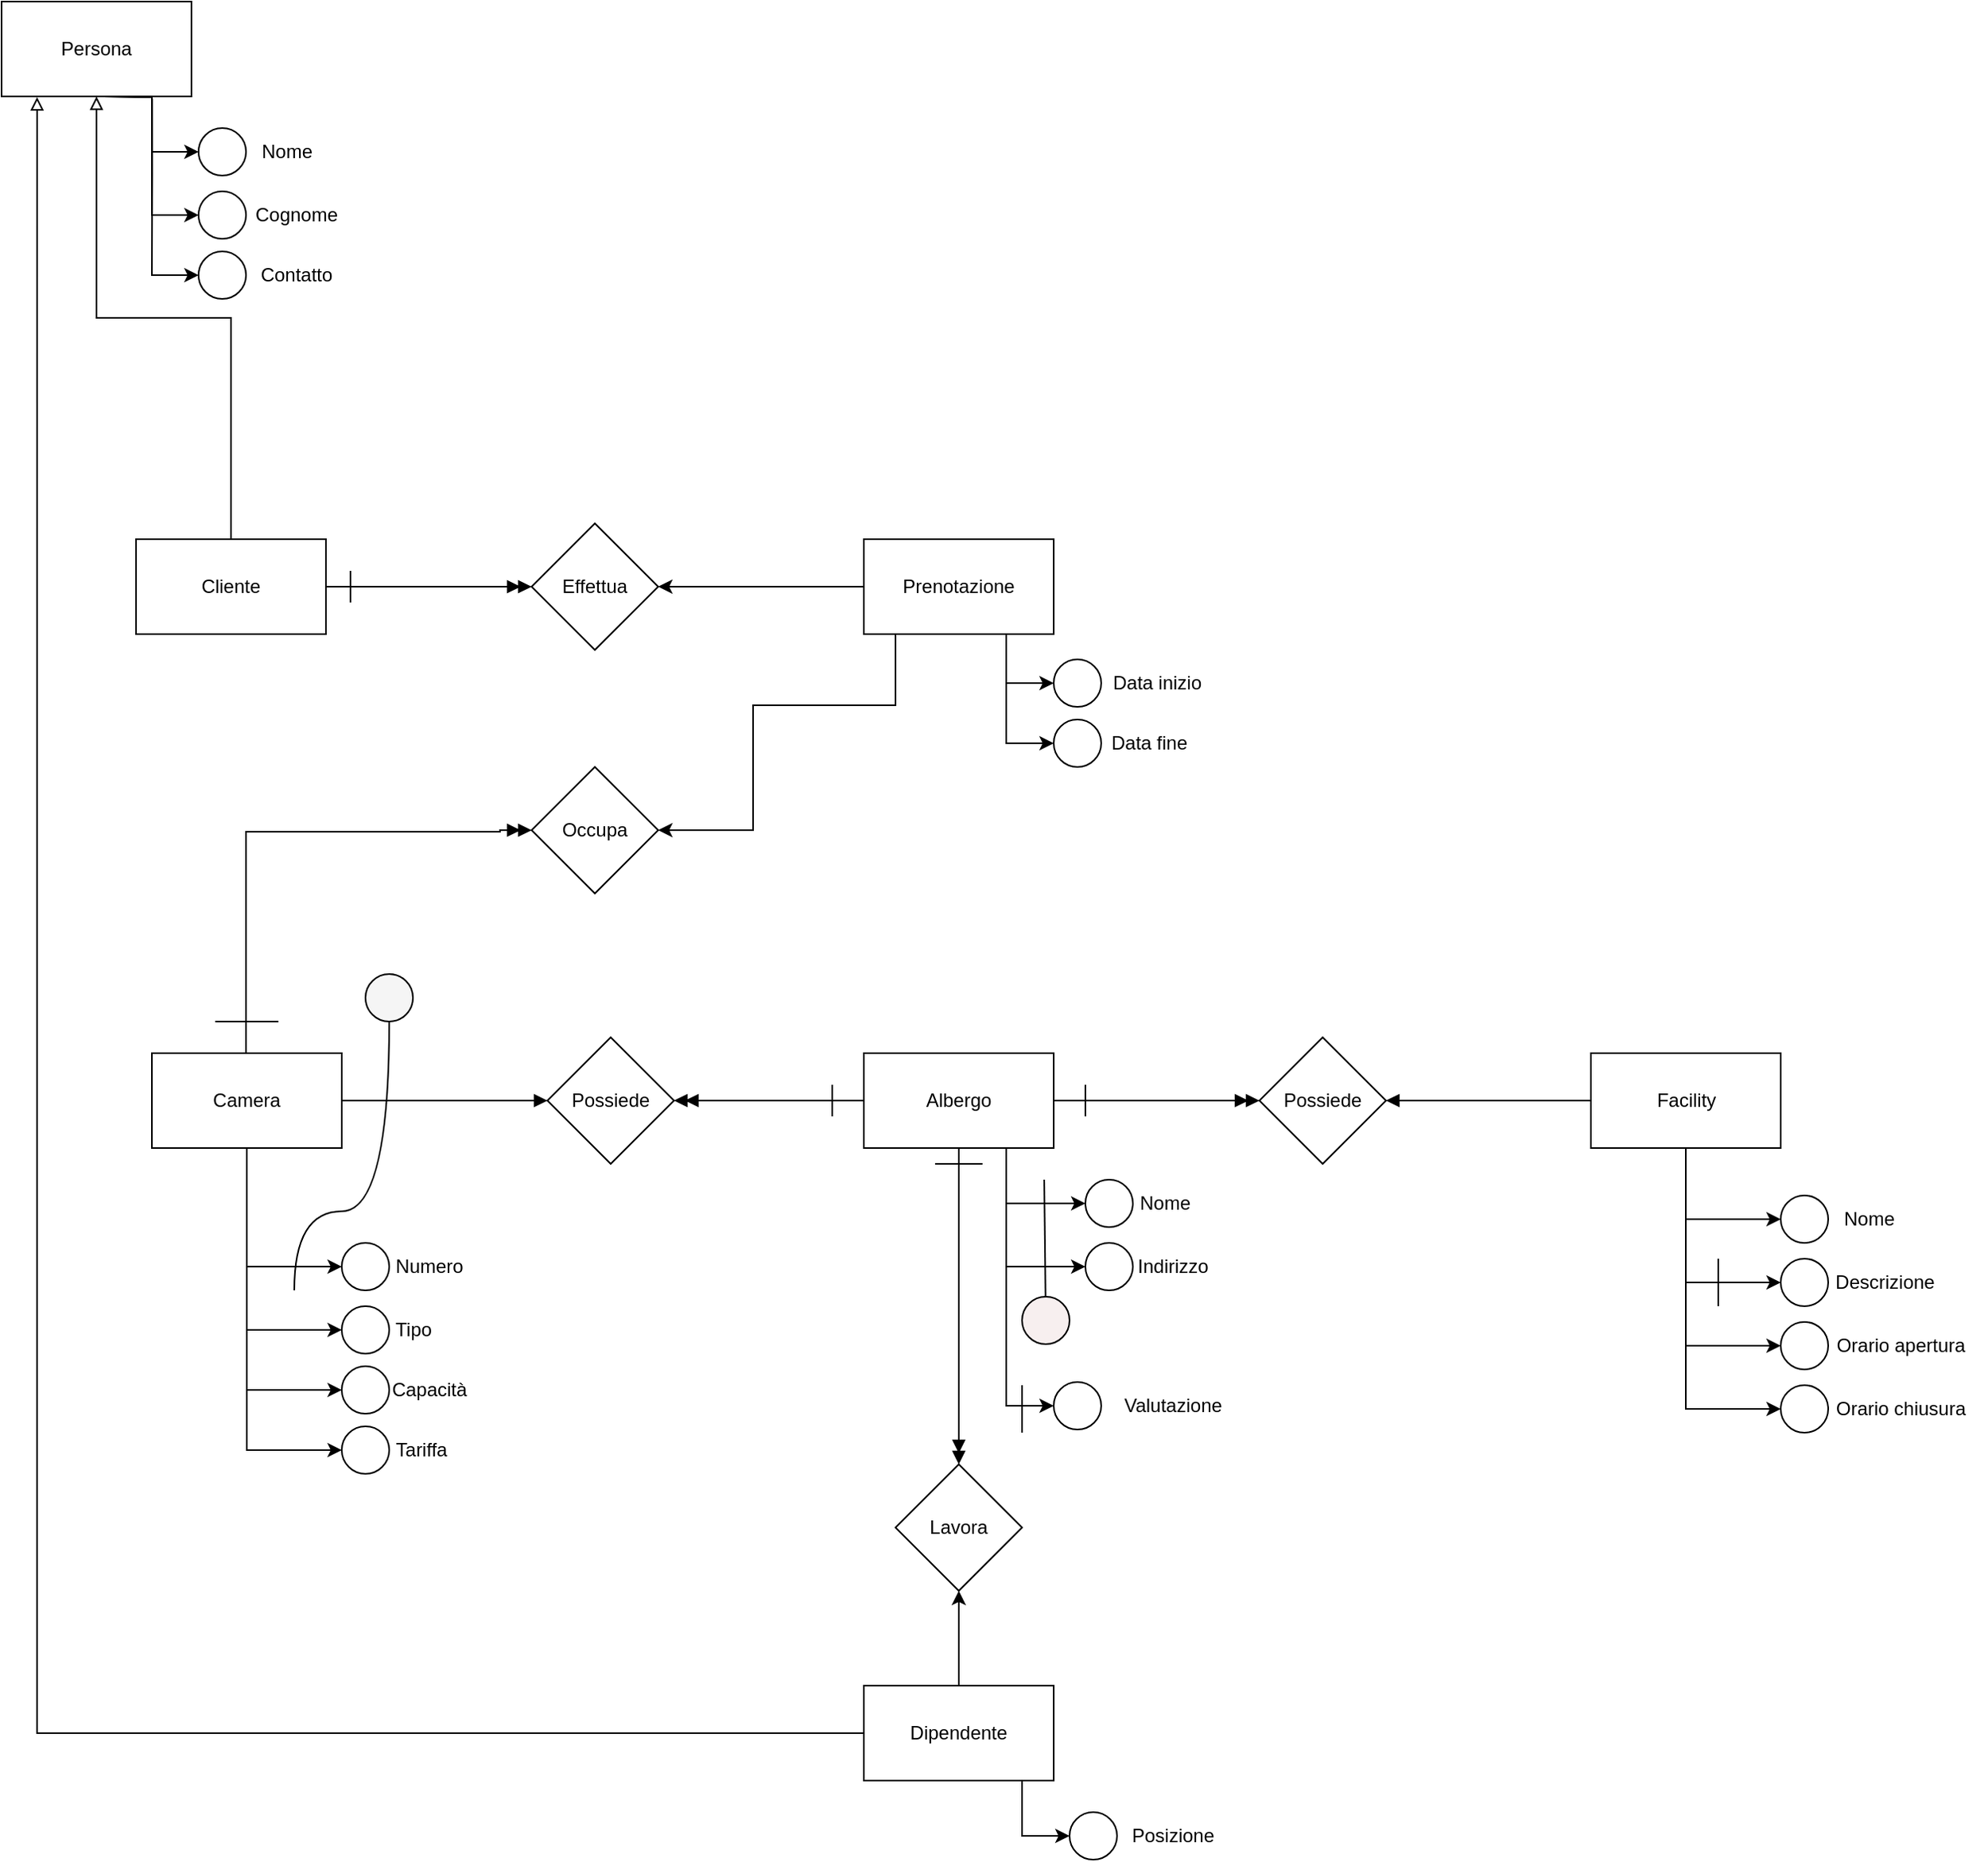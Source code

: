 <mxfile version="24.0.4" type="device">
  <diagram name="Pagina-1" id="JzDyeemycClfEuonzCCi">
    <mxGraphModel dx="819" dy="253" grid="1" gridSize="10" guides="1" tooltips="1" connect="1" arrows="1" fold="1" page="0" pageScale="1" pageWidth="827" pageHeight="1169" math="0" shadow="0">
      <root>
        <mxCell id="0" />
        <mxCell id="1" parent="0" />
        <mxCell id="ZbDY80GSt0U8aaxcRdvC-17" style="edgeStyle=orthogonalEdgeStyle;rounded=0;orthogonalLoop=1;jettySize=auto;html=1;entryX=0;entryY=0.5;entryDx=0;entryDy=0;" parent="1" source="ZbDY80GSt0U8aaxcRdvC-9" target="r6D4HSBvLoJdIGeIxzSq-2" edge="1">
          <mxGeometry relative="1" as="geometry">
            <Array as="points">
              <mxPoint x="410" y="895" />
            </Array>
            <mxPoint x="450.0" y="895" as="targetPoint" />
          </mxGeometry>
        </mxCell>
        <mxCell id="ZbDY80GSt0U8aaxcRdvC-18" style="edgeStyle=orthogonalEdgeStyle;rounded=0;orthogonalLoop=1;jettySize=auto;html=1;entryX=0;entryY=0.5;entryDx=0;entryDy=0;" parent="1" source="ZbDY80GSt0U8aaxcRdvC-9" target="r6D4HSBvLoJdIGeIxzSq-1" edge="1">
          <mxGeometry relative="1" as="geometry">
            <Array as="points">
              <mxPoint x="410" y="935" />
            </Array>
            <mxPoint x="450.0" y="935" as="targetPoint" />
          </mxGeometry>
        </mxCell>
        <mxCell id="ZbDY80GSt0U8aaxcRdvC-19" style="edgeStyle=orthogonalEdgeStyle;rounded=0;orthogonalLoop=1;jettySize=auto;html=1;entryX=0;entryY=0.5;entryDx=0;entryDy=0;" parent="1" source="ZbDY80GSt0U8aaxcRdvC-9" target="ZbDY80GSt0U8aaxcRdvC-15" edge="1">
          <mxGeometry relative="1" as="geometry">
            <Array as="points">
              <mxPoint x="410" y="1023" />
            </Array>
          </mxGeometry>
        </mxCell>
        <mxCell id="ZbDY80GSt0U8aaxcRdvC-85" style="edgeStyle=orthogonalEdgeStyle;rounded=0;orthogonalLoop=1;jettySize=auto;html=1;entryX=1;entryY=0.5;entryDx=0;entryDy=0;endArrow=doubleBlock;endFill=1;" parent="1" source="ZbDY80GSt0U8aaxcRdvC-9" target="ZbDY80GSt0U8aaxcRdvC-84" edge="1">
          <mxGeometry relative="1" as="geometry" />
        </mxCell>
        <mxCell id="ZbDY80GSt0U8aaxcRdvC-88" style="edgeStyle=orthogonalEdgeStyle;rounded=0;orthogonalLoop=1;jettySize=auto;html=1;entryX=0;entryY=0.5;entryDx=0;entryDy=0;endArrow=doubleBlock;endFill=1;" parent="1" source="ZbDY80GSt0U8aaxcRdvC-9" target="ZbDY80GSt0U8aaxcRdvC-87" edge="1">
          <mxGeometry relative="1" as="geometry" />
        </mxCell>
        <mxCell id="ZbDY80GSt0U8aaxcRdvC-115" style="edgeStyle=orthogonalEdgeStyle;rounded=0;orthogonalLoop=1;jettySize=auto;html=1;entryX=0.5;entryY=0;entryDx=0;entryDy=0;endArrow=doubleBlock;endFill=1;" parent="1" source="ZbDY80GSt0U8aaxcRdvC-9" target="ZbDY80GSt0U8aaxcRdvC-114" edge="1">
          <mxGeometry relative="1" as="geometry" />
        </mxCell>
        <mxCell id="ZbDY80GSt0U8aaxcRdvC-9" value="Albergo" style="rounded=0;whiteSpace=wrap;html=1;" parent="1" vertex="1">
          <mxGeometry x="320" y="800" width="120" height="60" as="geometry" />
        </mxCell>
        <mxCell id="ZbDY80GSt0U8aaxcRdvC-11" value="Nome" style="text;html=1;align=center;verticalAlign=middle;resizable=0;points=[];autosize=1;strokeColor=none;fillColor=none;" parent="1" vertex="1">
          <mxGeometry x="480" y="880" width="60" height="30" as="geometry" />
        </mxCell>
        <mxCell id="ZbDY80GSt0U8aaxcRdvC-13" value="Indirizzo" style="text;html=1;align=center;verticalAlign=middle;resizable=0;points=[];autosize=1;strokeColor=none;fillColor=none;" parent="1" vertex="1">
          <mxGeometry x="480" y="920" width="70" height="30" as="geometry" />
        </mxCell>
        <mxCell id="ZbDY80GSt0U8aaxcRdvC-14" value="Valutazione" style="text;html=1;align=center;verticalAlign=middle;resizable=0;points=[];autosize=1;strokeColor=none;fillColor=none;" parent="1" vertex="1">
          <mxGeometry x="470" y="1008" width="90" height="30" as="geometry" />
        </mxCell>
        <mxCell id="ZbDY80GSt0U8aaxcRdvC-15" value="" style="ellipse;whiteSpace=wrap;html=1;aspect=fixed;" parent="1" vertex="1">
          <mxGeometry x="440" y="1008" width="30" height="30" as="geometry" />
        </mxCell>
        <mxCell id="ZbDY80GSt0U8aaxcRdvC-30" style="edgeStyle=orthogonalEdgeStyle;rounded=0;orthogonalLoop=1;jettySize=auto;html=1;entryX=0;entryY=0.5;entryDx=0;entryDy=0;" parent="1" source="ZbDY80GSt0U8aaxcRdvC-20" target="ZbDY80GSt0U8aaxcRdvC-21" edge="1">
          <mxGeometry relative="1" as="geometry" />
        </mxCell>
        <mxCell id="ZbDY80GSt0U8aaxcRdvC-31" style="edgeStyle=orthogonalEdgeStyle;rounded=0;orthogonalLoop=1;jettySize=auto;html=1;entryX=0;entryY=0.5;entryDx=0;entryDy=0;" parent="1" source="ZbDY80GSt0U8aaxcRdvC-20" target="ZbDY80GSt0U8aaxcRdvC-23" edge="1">
          <mxGeometry relative="1" as="geometry" />
        </mxCell>
        <mxCell id="ZbDY80GSt0U8aaxcRdvC-32" style="edgeStyle=orthogonalEdgeStyle;rounded=0;orthogonalLoop=1;jettySize=auto;html=1;entryX=0;entryY=0.5;entryDx=0;entryDy=0;" parent="1" source="ZbDY80GSt0U8aaxcRdvC-20" target="ZbDY80GSt0U8aaxcRdvC-26" edge="1">
          <mxGeometry relative="1" as="geometry" />
        </mxCell>
        <mxCell id="ZbDY80GSt0U8aaxcRdvC-33" style="edgeStyle=orthogonalEdgeStyle;rounded=0;orthogonalLoop=1;jettySize=auto;html=1;entryX=0;entryY=0.5;entryDx=0;entryDy=0;" parent="1" source="ZbDY80GSt0U8aaxcRdvC-20" target="ZbDY80GSt0U8aaxcRdvC-28" edge="1">
          <mxGeometry relative="1" as="geometry" />
        </mxCell>
        <mxCell id="ZbDY80GSt0U8aaxcRdvC-86" style="edgeStyle=orthogonalEdgeStyle;rounded=0;orthogonalLoop=1;jettySize=auto;html=1;entryX=0;entryY=0.5;entryDx=0;entryDy=0;endArrow=block;endFill=1;" parent="1" source="ZbDY80GSt0U8aaxcRdvC-20" target="ZbDY80GSt0U8aaxcRdvC-84" edge="1">
          <mxGeometry relative="1" as="geometry" />
        </mxCell>
        <mxCell id="ZbDY80GSt0U8aaxcRdvC-125" style="edgeStyle=orthogonalEdgeStyle;rounded=0;orthogonalLoop=1;jettySize=auto;html=1;entryX=0;entryY=0.5;entryDx=0;entryDy=0;endArrow=doubleBlock;endFill=1;" parent="1" target="ZbDY80GSt0U8aaxcRdvC-122" edge="1">
          <mxGeometry relative="1" as="geometry">
            <Array as="points">
              <mxPoint x="-70" y="660" />
              <mxPoint x="90" y="660" />
            </Array>
            <mxPoint x="-70.5" y="800" as="sourcePoint" />
            <mxPoint x="129.5" y="679" as="targetPoint" />
          </mxGeometry>
        </mxCell>
        <mxCell id="ZbDY80GSt0U8aaxcRdvC-20" value="Camera" style="whiteSpace=wrap;html=1;" parent="1" vertex="1">
          <mxGeometry x="-130" y="800" width="120" height="60" as="geometry" />
        </mxCell>
        <mxCell id="ZbDY80GSt0U8aaxcRdvC-21" value="" style="ellipse;whiteSpace=wrap;html=1;aspect=fixed;" parent="1" vertex="1">
          <mxGeometry x="-10" y="920" width="30" height="30" as="geometry" />
        </mxCell>
        <mxCell id="ZbDY80GSt0U8aaxcRdvC-22" value="Numero" style="text;html=1;align=center;verticalAlign=middle;resizable=0;points=[];autosize=1;strokeColor=none;fillColor=none;" parent="1" vertex="1">
          <mxGeometry x="10" y="920" width="70" height="30" as="geometry" />
        </mxCell>
        <mxCell id="ZbDY80GSt0U8aaxcRdvC-23" value="" style="ellipse;whiteSpace=wrap;html=1;aspect=fixed;" parent="1" vertex="1">
          <mxGeometry x="-10" y="960" width="30" height="30" as="geometry" />
        </mxCell>
        <mxCell id="ZbDY80GSt0U8aaxcRdvC-24" value="Tipo" style="text;html=1;align=center;verticalAlign=middle;resizable=0;points=[];autosize=1;strokeColor=none;fillColor=none;" parent="1" vertex="1">
          <mxGeometry x="10" y="960" width="50" height="30" as="geometry" />
        </mxCell>
        <mxCell id="ZbDY80GSt0U8aaxcRdvC-26" value="" style="ellipse;whiteSpace=wrap;html=1;aspect=fixed;" parent="1" vertex="1">
          <mxGeometry x="-10" y="998" width="30" height="30" as="geometry" />
        </mxCell>
        <mxCell id="ZbDY80GSt0U8aaxcRdvC-27" value="Capacità" style="text;html=1;align=center;verticalAlign=middle;resizable=0;points=[];autosize=1;strokeColor=none;fillColor=none;" parent="1" vertex="1">
          <mxGeometry x="10" y="998" width="70" height="30" as="geometry" />
        </mxCell>
        <mxCell id="ZbDY80GSt0U8aaxcRdvC-28" value="" style="ellipse;whiteSpace=wrap;html=1;aspect=fixed;" parent="1" vertex="1">
          <mxGeometry x="-10" y="1036" width="30" height="30" as="geometry" />
        </mxCell>
        <mxCell id="ZbDY80GSt0U8aaxcRdvC-29" value="Tariffa" style="text;html=1;align=center;verticalAlign=middle;resizable=0;points=[];autosize=1;strokeColor=none;fillColor=none;" parent="1" vertex="1">
          <mxGeometry x="10" y="1036" width="60" height="30" as="geometry" />
        </mxCell>
        <mxCell id="ZbDY80GSt0U8aaxcRdvC-73" style="edgeStyle=orthogonalEdgeStyle;rounded=0;orthogonalLoop=1;jettySize=auto;html=1;entryX=0.5;entryY=1;entryDx=0;entryDy=0;endArrow=block;endFill=0;" parent="1" source="ZbDY80GSt0U8aaxcRdvC-35" target="ZbDY80GSt0U8aaxcRdvC-72" edge="1">
          <mxGeometry relative="1" as="geometry" />
        </mxCell>
        <mxCell id="ZbDY80GSt0U8aaxcRdvC-96" style="edgeStyle=orthogonalEdgeStyle;rounded=0;orthogonalLoop=1;jettySize=auto;html=1;entryX=0;entryY=0.5;entryDx=0;entryDy=0;endArrow=doubleBlock;endFill=1;" parent="1" source="ZbDY80GSt0U8aaxcRdvC-35" target="ZbDY80GSt0U8aaxcRdvC-95" edge="1">
          <mxGeometry relative="1" as="geometry" />
        </mxCell>
        <mxCell id="ZbDY80GSt0U8aaxcRdvC-35" value="Cliente" style="rounded=0;whiteSpace=wrap;html=1;" parent="1" vertex="1">
          <mxGeometry x="-140" y="475" width="120" height="60" as="geometry" />
        </mxCell>
        <mxCell id="ZbDY80GSt0U8aaxcRdvC-56" style="edgeStyle=orthogonalEdgeStyle;rounded=0;orthogonalLoop=1;jettySize=auto;html=1;entryX=0;entryY=0.5;entryDx=0;entryDy=0;" parent="1" source="ZbDY80GSt0U8aaxcRdvC-45" target="ZbDY80GSt0U8aaxcRdvC-50" edge="1">
          <mxGeometry relative="1" as="geometry">
            <Array as="points">
              <mxPoint x="420" y="1295" />
            </Array>
          </mxGeometry>
        </mxCell>
        <mxCell id="ZbDY80GSt0U8aaxcRdvC-116" style="edgeStyle=orthogonalEdgeStyle;rounded=0;orthogonalLoop=1;jettySize=auto;html=1;entryX=0.5;entryY=1;entryDx=0;entryDy=0;" parent="1" source="ZbDY80GSt0U8aaxcRdvC-45" target="ZbDY80GSt0U8aaxcRdvC-114" edge="1">
          <mxGeometry relative="1" as="geometry" />
        </mxCell>
        <mxCell id="ZbDY80GSt0U8aaxcRdvC-45" value="Dipendente" style="rounded=0;whiteSpace=wrap;html=1;" parent="1" vertex="1">
          <mxGeometry x="320" y="1200" width="120" height="60" as="geometry" />
        </mxCell>
        <mxCell id="ZbDY80GSt0U8aaxcRdvC-50" value="" style="ellipse;whiteSpace=wrap;html=1;aspect=fixed;" parent="1" vertex="1">
          <mxGeometry x="450" y="1280" width="30" height="30" as="geometry" />
        </mxCell>
        <mxCell id="ZbDY80GSt0U8aaxcRdvC-51" value="Posizione" style="text;html=1;align=center;verticalAlign=middle;resizable=0;points=[];autosize=1;strokeColor=none;fillColor=none;" parent="1" vertex="1">
          <mxGeometry x="475" y="1280" width="80" height="30" as="geometry" />
        </mxCell>
        <mxCell id="ZbDY80GSt0U8aaxcRdvC-67" style="edgeStyle=orthogonalEdgeStyle;rounded=0;orthogonalLoop=1;jettySize=auto;html=1;entryX=0;entryY=0.5;entryDx=0;entryDy=0;" parent="1" source="ZbDY80GSt0U8aaxcRdvC-58" target="ZbDY80GSt0U8aaxcRdvC-59" edge="1">
          <mxGeometry relative="1" as="geometry" />
        </mxCell>
        <mxCell id="ZbDY80GSt0U8aaxcRdvC-68" style="edgeStyle=orthogonalEdgeStyle;rounded=0;orthogonalLoop=1;jettySize=auto;html=1;entryX=0;entryY=0.5;entryDx=0;entryDy=0;" parent="1" source="ZbDY80GSt0U8aaxcRdvC-58" target="ZbDY80GSt0U8aaxcRdvC-61" edge="1">
          <mxGeometry relative="1" as="geometry" />
        </mxCell>
        <mxCell id="ZbDY80GSt0U8aaxcRdvC-69" style="edgeStyle=orthogonalEdgeStyle;rounded=0;orthogonalLoop=1;jettySize=auto;html=1;entryX=0;entryY=0.5;entryDx=0;entryDy=0;" parent="1" source="ZbDY80GSt0U8aaxcRdvC-58" target="ZbDY80GSt0U8aaxcRdvC-63" edge="1">
          <mxGeometry relative="1" as="geometry" />
        </mxCell>
        <mxCell id="ZbDY80GSt0U8aaxcRdvC-70" style="edgeStyle=orthogonalEdgeStyle;rounded=0;orthogonalLoop=1;jettySize=auto;html=1;entryX=0;entryY=0.5;entryDx=0;entryDy=0;" parent="1" source="ZbDY80GSt0U8aaxcRdvC-58" target="ZbDY80GSt0U8aaxcRdvC-65" edge="1">
          <mxGeometry relative="1" as="geometry" />
        </mxCell>
        <mxCell id="ZbDY80GSt0U8aaxcRdvC-89" style="edgeStyle=orthogonalEdgeStyle;rounded=0;orthogonalLoop=1;jettySize=auto;html=1;entryX=1;entryY=0.5;entryDx=0;entryDy=0;endArrow=block;endFill=1;" parent="1" source="ZbDY80GSt0U8aaxcRdvC-58" target="ZbDY80GSt0U8aaxcRdvC-87" edge="1">
          <mxGeometry relative="1" as="geometry" />
        </mxCell>
        <mxCell id="ZbDY80GSt0U8aaxcRdvC-58" value="Facility" style="rounded=0;whiteSpace=wrap;html=1;" parent="1" vertex="1">
          <mxGeometry x="779.5" y="800" width="120" height="60" as="geometry" />
        </mxCell>
        <mxCell id="ZbDY80GSt0U8aaxcRdvC-59" value="" style="ellipse;whiteSpace=wrap;html=1;aspect=fixed;" parent="1" vertex="1">
          <mxGeometry x="899.5" y="890" width="30" height="30" as="geometry" />
        </mxCell>
        <mxCell id="ZbDY80GSt0U8aaxcRdvC-60" value="Nome" style="text;html=1;align=center;verticalAlign=middle;resizable=0;points=[];autosize=1;strokeColor=none;fillColor=none;" parent="1" vertex="1">
          <mxGeometry x="924.5" y="890" width="60" height="30" as="geometry" />
        </mxCell>
        <mxCell id="ZbDY80GSt0U8aaxcRdvC-61" value="" style="ellipse;whiteSpace=wrap;html=1;aspect=fixed;" parent="1" vertex="1">
          <mxGeometry x="899.5" y="930" width="30" height="30" as="geometry" />
        </mxCell>
        <mxCell id="ZbDY80GSt0U8aaxcRdvC-62" value="Descrizione" style="text;html=1;align=center;verticalAlign=middle;resizable=0;points=[];autosize=1;strokeColor=none;fillColor=none;" parent="1" vertex="1">
          <mxGeometry x="919.5" y="930" width="90" height="30" as="geometry" />
        </mxCell>
        <mxCell id="ZbDY80GSt0U8aaxcRdvC-63" value="" style="ellipse;whiteSpace=wrap;html=1;aspect=fixed;" parent="1" vertex="1">
          <mxGeometry x="899.5" y="970" width="30" height="30" as="geometry" />
        </mxCell>
        <mxCell id="ZbDY80GSt0U8aaxcRdvC-64" value="Orario apertura" style="text;html=1;align=center;verticalAlign=middle;resizable=0;points=[];autosize=1;strokeColor=none;fillColor=none;" parent="1" vertex="1">
          <mxGeometry x="924.5" y="970" width="100" height="30" as="geometry" />
        </mxCell>
        <mxCell id="ZbDY80GSt0U8aaxcRdvC-65" value="" style="ellipse;whiteSpace=wrap;html=1;aspect=fixed;" parent="1" vertex="1">
          <mxGeometry x="899.5" y="1010" width="30" height="30" as="geometry" />
        </mxCell>
        <mxCell id="ZbDY80GSt0U8aaxcRdvC-66" value="Orario chiusura" style="text;html=1;align=center;verticalAlign=middle;resizable=0;points=[];autosize=1;strokeColor=none;fillColor=none;" parent="1" vertex="1">
          <mxGeometry x="919.5" y="1010" width="110" height="30" as="geometry" />
        </mxCell>
        <mxCell id="ZbDY80GSt0U8aaxcRdvC-72" value="Persona" style="rounded=0;whiteSpace=wrap;html=1;" parent="1" vertex="1">
          <mxGeometry x="-225" y="135" width="120" height="60" as="geometry" />
        </mxCell>
        <mxCell id="ZbDY80GSt0U8aaxcRdvC-75" style="edgeStyle=orthogonalEdgeStyle;rounded=0;orthogonalLoop=1;jettySize=auto;html=1;entryX=0;entryY=0.5;entryDx=0;entryDy=0;" parent="1" target="ZbDY80GSt0U8aaxcRdvC-78" edge="1">
          <mxGeometry relative="1" as="geometry">
            <mxPoint x="-160.5" y="195" as="sourcePoint" />
          </mxGeometry>
        </mxCell>
        <mxCell id="ZbDY80GSt0U8aaxcRdvC-76" style="edgeStyle=orthogonalEdgeStyle;rounded=0;orthogonalLoop=1;jettySize=auto;html=1;entryX=0;entryY=0.5;entryDx=0;entryDy=0;" parent="1" target="ZbDY80GSt0U8aaxcRdvC-80" edge="1">
          <mxGeometry relative="1" as="geometry">
            <mxPoint x="-160.5" y="195" as="sourcePoint" />
          </mxGeometry>
        </mxCell>
        <mxCell id="ZbDY80GSt0U8aaxcRdvC-77" style="edgeStyle=orthogonalEdgeStyle;rounded=0;orthogonalLoop=1;jettySize=auto;html=1;entryX=0;entryY=0.5;entryDx=0;entryDy=0;exitX=0.793;exitY=1.023;exitDx=0;exitDy=0;exitPerimeter=0;" parent="1" source="ZbDY80GSt0U8aaxcRdvC-72" target="ZbDY80GSt0U8aaxcRdvC-82" edge="1">
          <mxGeometry relative="1" as="geometry">
            <mxPoint x="-160.5" y="195" as="sourcePoint" />
            <Array as="points">
              <mxPoint x="-130" y="244" />
              <mxPoint x="-130" y="308" />
            </Array>
          </mxGeometry>
        </mxCell>
        <mxCell id="ZbDY80GSt0U8aaxcRdvC-78" value="" style="ellipse;whiteSpace=wrap;html=1;aspect=fixed;" parent="1" vertex="1">
          <mxGeometry x="-100.5" y="215" width="30" height="30" as="geometry" />
        </mxCell>
        <mxCell id="ZbDY80GSt0U8aaxcRdvC-79" value="Nome" style="text;html=1;align=center;verticalAlign=middle;resizable=0;points=[];autosize=1;strokeColor=none;fillColor=none;" parent="1" vertex="1">
          <mxGeometry x="-75.5" y="215" width="60" height="30" as="geometry" />
        </mxCell>
        <mxCell id="ZbDY80GSt0U8aaxcRdvC-80" value="" style="ellipse;whiteSpace=wrap;html=1;aspect=fixed;" parent="1" vertex="1">
          <mxGeometry x="-100.5" y="255" width="30" height="30" as="geometry" />
        </mxCell>
        <mxCell id="ZbDY80GSt0U8aaxcRdvC-81" value="Cognome" style="text;html=1;align=center;verticalAlign=middle;resizable=0;points=[];autosize=1;strokeColor=none;fillColor=none;" parent="1" vertex="1">
          <mxGeometry x="-79.5" y="255" width="80" height="30" as="geometry" />
        </mxCell>
        <mxCell id="ZbDY80GSt0U8aaxcRdvC-82" value="" style="ellipse;whiteSpace=wrap;html=1;aspect=fixed;" parent="1" vertex="1">
          <mxGeometry x="-100.5" y="293" width="30" height="30" as="geometry" />
        </mxCell>
        <mxCell id="ZbDY80GSt0U8aaxcRdvC-83" value="Contatto" style="text;html=1;align=center;verticalAlign=middle;resizable=0;points=[];autosize=1;strokeColor=none;fillColor=none;" parent="1" vertex="1">
          <mxGeometry x="-74.5" y="293" width="70" height="30" as="geometry" />
        </mxCell>
        <mxCell id="ZbDY80GSt0U8aaxcRdvC-84" value="Possiede" style="rhombus;whiteSpace=wrap;html=1;" parent="1" vertex="1">
          <mxGeometry x="120" y="790" width="80" height="80" as="geometry" />
        </mxCell>
        <mxCell id="ZbDY80GSt0U8aaxcRdvC-87" value="Possiede" style="rhombus;whiteSpace=wrap;html=1;" parent="1" vertex="1">
          <mxGeometry x="570" y="790" width="80" height="80" as="geometry" />
        </mxCell>
        <mxCell id="ZbDY80GSt0U8aaxcRdvC-90" value="" style="endArrow=none;html=1;rounded=0;" parent="1" edge="1">
          <mxGeometry width="50" height="50" relative="1" as="geometry">
            <mxPoint x="300" y="840" as="sourcePoint" />
            <mxPoint x="300" y="820" as="targetPoint" />
          </mxGeometry>
        </mxCell>
        <mxCell id="ZbDY80GSt0U8aaxcRdvC-92" value="" style="endArrow=none;html=1;rounded=0;" parent="1" edge="1">
          <mxGeometry width="50" height="50" relative="1" as="geometry">
            <mxPoint x="460" y="840" as="sourcePoint" />
            <mxPoint x="460" y="820" as="targetPoint" />
          </mxGeometry>
        </mxCell>
        <mxCell id="ZbDY80GSt0U8aaxcRdvC-95" value="Effettua" style="rhombus;whiteSpace=wrap;html=1;" parent="1" vertex="1">
          <mxGeometry x="110" y="465" width="80" height="80" as="geometry" />
        </mxCell>
        <mxCell id="ZbDY80GSt0U8aaxcRdvC-98" style="edgeStyle=orthogonalEdgeStyle;rounded=0;orthogonalLoop=1;jettySize=auto;html=1;entryX=1;entryY=0.5;entryDx=0;entryDy=0;" parent="1" source="ZbDY80GSt0U8aaxcRdvC-97" target="ZbDY80GSt0U8aaxcRdvC-95" edge="1">
          <mxGeometry relative="1" as="geometry" />
        </mxCell>
        <mxCell id="ZbDY80GSt0U8aaxcRdvC-103" style="edgeStyle=orthogonalEdgeStyle;rounded=0;orthogonalLoop=1;jettySize=auto;html=1;entryX=0;entryY=0.5;entryDx=0;entryDy=0;" parent="1" source="ZbDY80GSt0U8aaxcRdvC-97" edge="1">
          <mxGeometry relative="1" as="geometry">
            <Array as="points">
              <mxPoint x="410" y="566" />
            </Array>
            <mxPoint x="440.0" y="566" as="targetPoint" />
          </mxGeometry>
        </mxCell>
        <mxCell id="ZbDY80GSt0U8aaxcRdvC-104" style="edgeStyle=orthogonalEdgeStyle;rounded=0;orthogonalLoop=1;jettySize=auto;html=1;entryX=0;entryY=0.5;entryDx=0;entryDy=0;" parent="1" source="ZbDY80GSt0U8aaxcRdvC-97" target="ZbDY80GSt0U8aaxcRdvC-102" edge="1">
          <mxGeometry relative="1" as="geometry">
            <Array as="points">
              <mxPoint x="410" y="604" />
            </Array>
          </mxGeometry>
        </mxCell>
        <mxCell id="ZbDY80GSt0U8aaxcRdvC-97" value="Prenotazione" style="rounded=0;whiteSpace=wrap;html=1;" parent="1" vertex="1">
          <mxGeometry x="320" y="475" width="120" height="60" as="geometry" />
        </mxCell>
        <mxCell id="ZbDY80GSt0U8aaxcRdvC-100" value="Data inizio" style="text;html=1;align=center;verticalAlign=middle;resizable=0;points=[];autosize=1;strokeColor=none;fillColor=none;" parent="1" vertex="1">
          <mxGeometry x="465" y="551" width="80" height="30" as="geometry" />
        </mxCell>
        <mxCell id="ZbDY80GSt0U8aaxcRdvC-101" value="Data fine" style="text;html=1;align=center;verticalAlign=middle;resizable=0;points=[];autosize=1;strokeColor=none;fillColor=none;" parent="1" vertex="1">
          <mxGeometry x="465" y="589" width="70" height="30" as="geometry" />
        </mxCell>
        <mxCell id="ZbDY80GSt0U8aaxcRdvC-102" value="" style="ellipse;whiteSpace=wrap;html=1;aspect=fixed;" parent="1" vertex="1">
          <mxGeometry x="440" y="589" width="30" height="30" as="geometry" />
        </mxCell>
        <mxCell id="ZbDY80GSt0U8aaxcRdvC-111" value="" style="endArrow=none;html=1;rounded=0;" parent="1" edge="1">
          <mxGeometry width="50" height="50" relative="1" as="geometry">
            <mxPoint x="-4.5" y="515" as="sourcePoint" />
            <mxPoint x="-4.5" y="495" as="targetPoint" />
          </mxGeometry>
        </mxCell>
        <mxCell id="ZbDY80GSt0U8aaxcRdvC-114" value="Lavora" style="rhombus;whiteSpace=wrap;html=1;" parent="1" vertex="1">
          <mxGeometry x="340" y="1060" width="80" height="80" as="geometry" />
        </mxCell>
        <mxCell id="ZbDY80GSt0U8aaxcRdvC-117" value="" style="endArrow=none;html=1;rounded=0;" parent="1" edge="1">
          <mxGeometry width="50" height="50" relative="1" as="geometry">
            <mxPoint x="365" y="870" as="sourcePoint" />
            <mxPoint x="395" y="870" as="targetPoint" />
            <Array as="points">
              <mxPoint x="395" y="870" />
            </Array>
          </mxGeometry>
        </mxCell>
        <mxCell id="ZbDY80GSt0U8aaxcRdvC-118" style="edgeStyle=orthogonalEdgeStyle;rounded=0;orthogonalLoop=1;jettySize=auto;html=1;endArrow=block;endFill=0;entryX=0.187;entryY=1.007;entryDx=0;entryDy=0;entryPerimeter=0;" parent="1" source="ZbDY80GSt0U8aaxcRdvC-45" target="ZbDY80GSt0U8aaxcRdvC-72" edge="1">
          <mxGeometry relative="1" as="geometry">
            <mxPoint x="-202" y="200" as="targetPoint" />
          </mxGeometry>
        </mxCell>
        <mxCell id="ZbDY80GSt0U8aaxcRdvC-119" value="" style="endArrow=none;html=1;rounded=0;" parent="1" edge="1">
          <mxGeometry width="50" height="50" relative="1" as="geometry">
            <mxPoint x="860" y="960" as="sourcePoint" />
            <mxPoint x="860" y="930" as="targetPoint" />
          </mxGeometry>
        </mxCell>
        <mxCell id="ZbDY80GSt0U8aaxcRdvC-120" value="" style="endArrow=none;html=1;rounded=0;" parent="1" edge="1">
          <mxGeometry width="50" height="50" relative="1" as="geometry">
            <mxPoint x="420" y="1040" as="sourcePoint" />
            <mxPoint x="420" y="1010" as="targetPoint" />
          </mxGeometry>
        </mxCell>
        <mxCell id="ZbDY80GSt0U8aaxcRdvC-122" value="Occupa" style="rhombus;whiteSpace=wrap;html=1;" parent="1" vertex="1">
          <mxGeometry x="110" y="619" width="80" height="80" as="geometry" />
        </mxCell>
        <mxCell id="ZbDY80GSt0U8aaxcRdvC-123" style="edgeStyle=orthogonalEdgeStyle;rounded=0;orthogonalLoop=1;jettySize=auto;html=1;entryX=1;entryY=0.5;entryDx=0;entryDy=0;" parent="1" source="ZbDY80GSt0U8aaxcRdvC-97" target="ZbDY80GSt0U8aaxcRdvC-122" edge="1">
          <mxGeometry relative="1" as="geometry">
            <Array as="points">
              <mxPoint x="340" y="580" />
              <mxPoint x="250" y="580" />
              <mxPoint x="250" y="659" />
            </Array>
          </mxGeometry>
        </mxCell>
        <mxCell id="ZbDY80GSt0U8aaxcRdvC-126" value="" style="endArrow=none;html=1;rounded=0;" parent="1" edge="1">
          <mxGeometry width="50" height="50" relative="1" as="geometry">
            <mxPoint x="-90" y="780" as="sourcePoint" />
            <mxPoint x="-50" y="780" as="targetPoint" />
          </mxGeometry>
        </mxCell>
        <mxCell id="r6D4HSBvLoJdIGeIxzSq-1" value="" style="ellipse;whiteSpace=wrap;html=1;aspect=fixed;" parent="1" vertex="1">
          <mxGeometry x="460" y="920" width="30" height="30" as="geometry" />
        </mxCell>
        <mxCell id="r6D4HSBvLoJdIGeIxzSq-2" value="" style="ellipse;whiteSpace=wrap;html=1;aspect=fixed;" parent="1" vertex="1">
          <mxGeometry x="460" y="880" width="30" height="30" as="geometry" />
        </mxCell>
        <mxCell id="r6D4HSBvLoJdIGeIxzSq-3" value="" style="endArrow=none;html=1;rounded=0;" parent="1" source="r6D4HSBvLoJdIGeIxzSq-4" edge="1">
          <mxGeometry width="50" height="50" relative="1" as="geometry">
            <mxPoint x="434.17" y="970" as="sourcePoint" />
            <mxPoint x="434" y="880" as="targetPoint" />
          </mxGeometry>
        </mxCell>
        <mxCell id="r6D4HSBvLoJdIGeIxzSq-6" value="" style="ellipse;whiteSpace=wrap;html=1;aspect=fixed;fillColor=#F5F5F5;" parent="1" vertex="1">
          <mxGeometry x="5" y="750" width="30" height="30" as="geometry" />
        </mxCell>
        <mxCell id="r6D4HSBvLoJdIGeIxzSq-8" value="" style="endArrow=none;html=1;rounded=0;edgeStyle=orthogonalEdgeStyle;curved=1;" parent="1" edge="1">
          <mxGeometry width="50" height="50" relative="1" as="geometry">
            <mxPoint x="-40" y="950" as="sourcePoint" />
            <mxPoint x="20" y="780" as="targetPoint" />
            <Array as="points">
              <mxPoint x="-40.5" y="900" />
              <mxPoint x="19.5" y="900" />
            </Array>
          </mxGeometry>
        </mxCell>
        <mxCell id="r6D4HSBvLoJdIGeIxzSq-10" value="" style="endArrow=none;html=1;rounded=0;" parent="1" target="r6D4HSBvLoJdIGeIxzSq-4" edge="1">
          <mxGeometry width="50" height="50" relative="1" as="geometry">
            <mxPoint x="434.17" y="970" as="sourcePoint" />
            <mxPoint x="434.17" y="870" as="targetPoint" />
          </mxGeometry>
        </mxCell>
        <mxCell id="r6D4HSBvLoJdIGeIxzSq-4" value="" style="ellipse;whiteSpace=wrap;html=1;aspect=fixed;fillColor=#F7EFEF;" parent="1" vertex="1">
          <mxGeometry x="420" y="954" width="30" height="30" as="geometry" />
        </mxCell>
        <mxCell id="vjkGF_R30b3_C99vOKEL-1" value="" style="ellipse;whiteSpace=wrap;html=1;aspect=fixed;" vertex="1" parent="1">
          <mxGeometry x="440" y="551" width="30" height="30" as="geometry" />
        </mxCell>
      </root>
    </mxGraphModel>
  </diagram>
</mxfile>
